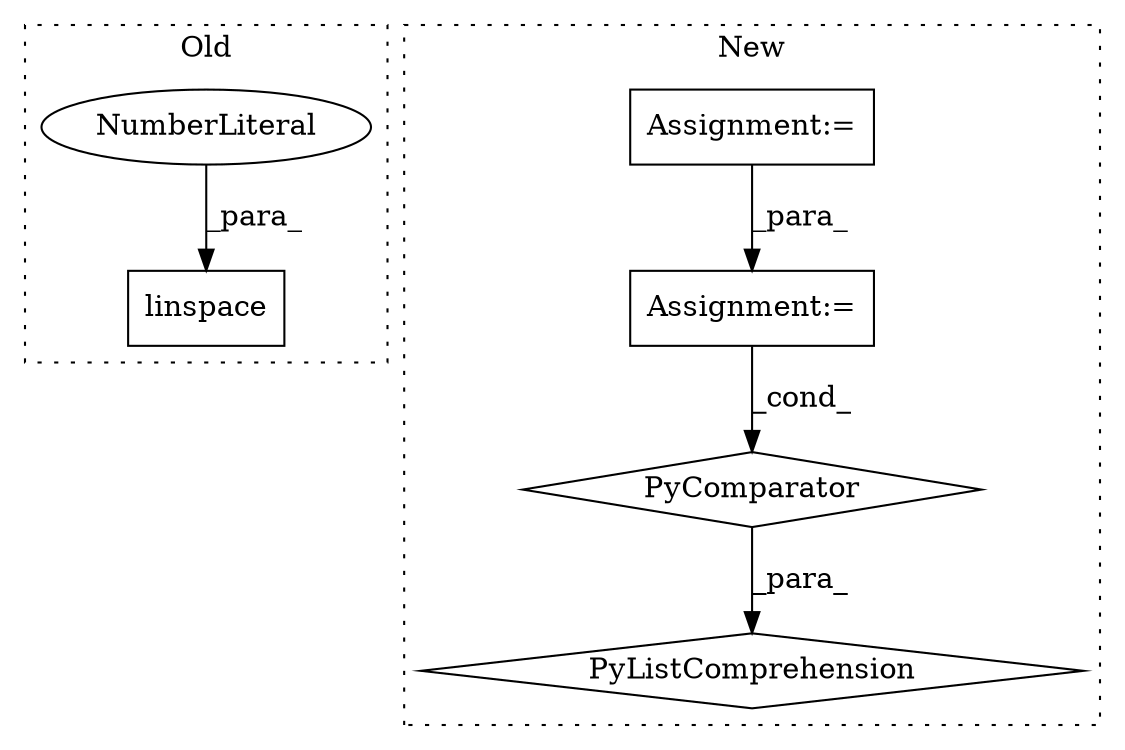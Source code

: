 digraph G {
subgraph cluster0 {
1 [label="linspace" a="32" s="1385,1406" l="9,1" shape="box"];
5 [label="NumberLiteral" a="34" s="1403" l="3" shape="ellipse"];
label = "Old";
style="dotted";
}
subgraph cluster1 {
2 [label="PyListComprehension" a="109" s="1475" l="108" shape="diamond"];
3 [label="Assignment:=" a="7" s="640" l="1" shape="box"];
4 [label="PyComparator" a="113" s="1553" l="22" shape="diamond"];
6 [label="Assignment:=" a="7" s="1553" l="22" shape="box"];
label = "New";
style="dotted";
}
3 -> 6 [label="_para_"];
4 -> 2 [label="_para_"];
5 -> 1 [label="_para_"];
6 -> 4 [label="_cond_"];
}